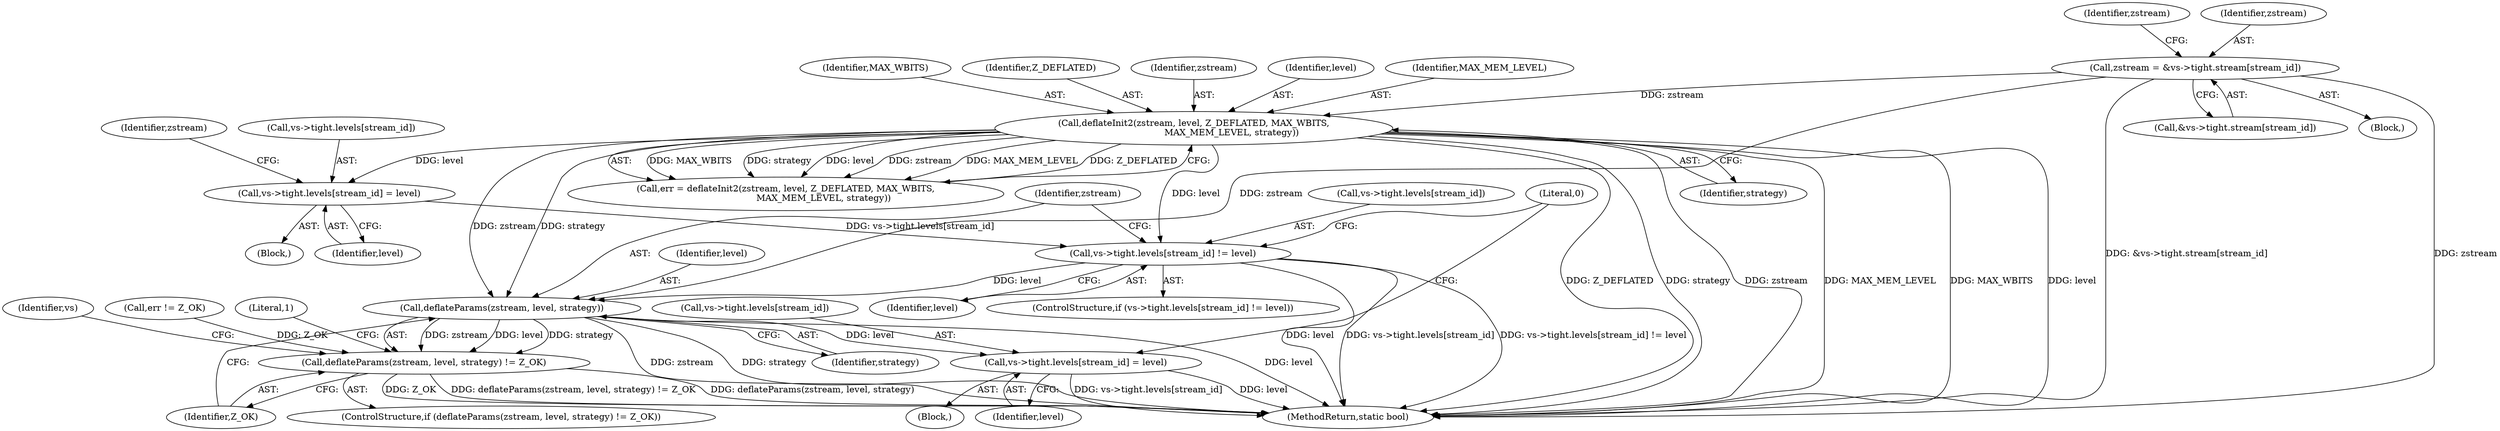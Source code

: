 digraph "0_qemu_9f64916da20eea67121d544698676295bbb105a7_0@array" {
"1000531" [label="(Call,vs->tight.levels[stream_id] != level)"];
"1000516" [label="(Call,vs->tight.levels[stream_id] = level)"];
"1000498" [label="(Call,deflateInit2(zstream, level, Z_DEFLATED, MAX_WBITS,\n                           MAX_MEM_LEVEL, strategy))"];
"1000459" [label="(Call,zstream = &vs->tight.stream[stream_id])"];
"1000543" [label="(Call,deflateParams(zstream, level, strategy))"];
"1000542" [label="(Call,deflateParams(zstream, level, strategy) != Z_OK)"];
"1000552" [label="(Call,vs->tight.levels[stream_id] = level)"];
"1000539" [label="(Identifier,level)"];
"1000504" [label="(Identifier,strategy)"];
"1000546" [label="(Identifier,strategy)"];
"1000552" [label="(Call,vs->tight.levels[stream_id] = level)"];
"1000556" [label="(Identifier,vs)"];
"1000461" [label="(Call,&vs->tight.stream[stream_id])"];
"1000560" [label="(Identifier,level)"];
"1000496" [label="(Call,err = deflateInit2(zstream, level, Z_DEFLATED, MAX_WBITS,\n                           MAX_MEM_LEVEL, strategy))"];
"1000506" [label="(Call,err != Z_OK)"];
"1000498" [label="(Call,deflateInit2(zstream, level, Z_DEFLATED, MAX_WBITS,\n                           MAX_MEM_LEVEL, strategy))"];
"1000517" [label="(Call,vs->tight.levels[stream_id])"];
"1000562" [label="(Literal,0)"];
"1000475" [label="(Block,)"];
"1000532" [label="(Call,vs->tight.levels[stream_id])"];
"1000516" [label="(Call,vs->tight.levels[stream_id] = level)"];
"1000472" [label="(Identifier,zstream)"];
"1000553" [label="(Call,vs->tight.levels[stream_id])"];
"1000503" [label="(Identifier,MAX_MEM_LEVEL)"];
"1000457" [label="(Block,)"];
"1000540" [label="(Block,)"];
"1000544" [label="(Identifier,zstream)"];
"1000530" [label="(ControlStructure,if (vs->tight.levels[stream_id] != level))"];
"1000946" [label="(MethodReturn,static bool)"];
"1000541" [label="(ControlStructure,if (deflateParams(zstream, level, strategy) != Z_OK))"];
"1000459" [label="(Call,zstream = &vs->tight.stream[stream_id])"];
"1000502" [label="(Identifier,MAX_WBITS)"];
"1000545" [label="(Identifier,level)"];
"1000527" [label="(Identifier,zstream)"];
"1000501" [label="(Identifier,Z_DEFLATED)"];
"1000531" [label="(Call,vs->tight.levels[stream_id] != level)"];
"1000460" [label="(Identifier,zstream)"];
"1000499" [label="(Identifier,zstream)"];
"1000542" [label="(Call,deflateParams(zstream, level, strategy) != Z_OK)"];
"1000524" [label="(Identifier,level)"];
"1000551" [label="(Literal,1)"];
"1000543" [label="(Call,deflateParams(zstream, level, strategy))"];
"1000500" [label="(Identifier,level)"];
"1000547" [label="(Identifier,Z_OK)"];
"1000531" -> "1000530"  [label="AST: "];
"1000531" -> "1000539"  [label="CFG: "];
"1000532" -> "1000531"  [label="AST: "];
"1000539" -> "1000531"  [label="AST: "];
"1000544" -> "1000531"  [label="CFG: "];
"1000562" -> "1000531"  [label="CFG: "];
"1000531" -> "1000946"  [label="DDG: vs->tight.levels[stream_id] != level"];
"1000531" -> "1000946"  [label="DDG: level"];
"1000531" -> "1000946"  [label="DDG: vs->tight.levels[stream_id]"];
"1000516" -> "1000531"  [label="DDG: vs->tight.levels[stream_id]"];
"1000498" -> "1000531"  [label="DDG: level"];
"1000531" -> "1000543"  [label="DDG: level"];
"1000516" -> "1000475"  [label="AST: "];
"1000516" -> "1000524"  [label="CFG: "];
"1000517" -> "1000516"  [label="AST: "];
"1000524" -> "1000516"  [label="AST: "];
"1000527" -> "1000516"  [label="CFG: "];
"1000498" -> "1000516"  [label="DDG: level"];
"1000498" -> "1000496"  [label="AST: "];
"1000498" -> "1000504"  [label="CFG: "];
"1000499" -> "1000498"  [label="AST: "];
"1000500" -> "1000498"  [label="AST: "];
"1000501" -> "1000498"  [label="AST: "];
"1000502" -> "1000498"  [label="AST: "];
"1000503" -> "1000498"  [label="AST: "];
"1000504" -> "1000498"  [label="AST: "];
"1000496" -> "1000498"  [label="CFG: "];
"1000498" -> "1000946"  [label="DDG: MAX_MEM_LEVEL"];
"1000498" -> "1000946"  [label="DDG: MAX_WBITS"];
"1000498" -> "1000946"  [label="DDG: zstream"];
"1000498" -> "1000946"  [label="DDG: level"];
"1000498" -> "1000946"  [label="DDG: Z_DEFLATED"];
"1000498" -> "1000946"  [label="DDG: strategy"];
"1000498" -> "1000496"  [label="DDG: MAX_WBITS"];
"1000498" -> "1000496"  [label="DDG: strategy"];
"1000498" -> "1000496"  [label="DDG: level"];
"1000498" -> "1000496"  [label="DDG: zstream"];
"1000498" -> "1000496"  [label="DDG: MAX_MEM_LEVEL"];
"1000498" -> "1000496"  [label="DDG: Z_DEFLATED"];
"1000459" -> "1000498"  [label="DDG: zstream"];
"1000498" -> "1000543"  [label="DDG: zstream"];
"1000498" -> "1000543"  [label="DDG: strategy"];
"1000459" -> "1000457"  [label="AST: "];
"1000459" -> "1000461"  [label="CFG: "];
"1000460" -> "1000459"  [label="AST: "];
"1000461" -> "1000459"  [label="AST: "];
"1000472" -> "1000459"  [label="CFG: "];
"1000459" -> "1000946"  [label="DDG: zstream"];
"1000459" -> "1000946"  [label="DDG: &vs->tight.stream[stream_id]"];
"1000459" -> "1000543"  [label="DDG: zstream"];
"1000543" -> "1000542"  [label="AST: "];
"1000543" -> "1000546"  [label="CFG: "];
"1000544" -> "1000543"  [label="AST: "];
"1000545" -> "1000543"  [label="AST: "];
"1000546" -> "1000543"  [label="AST: "];
"1000547" -> "1000543"  [label="CFG: "];
"1000543" -> "1000946"  [label="DDG: strategy"];
"1000543" -> "1000946"  [label="DDG: level"];
"1000543" -> "1000946"  [label="DDG: zstream"];
"1000543" -> "1000542"  [label="DDG: zstream"];
"1000543" -> "1000542"  [label="DDG: level"];
"1000543" -> "1000542"  [label="DDG: strategy"];
"1000543" -> "1000552"  [label="DDG: level"];
"1000542" -> "1000541"  [label="AST: "];
"1000542" -> "1000547"  [label="CFG: "];
"1000547" -> "1000542"  [label="AST: "];
"1000551" -> "1000542"  [label="CFG: "];
"1000556" -> "1000542"  [label="CFG: "];
"1000542" -> "1000946"  [label="DDG: deflateParams(zstream, level, strategy) != Z_OK"];
"1000542" -> "1000946"  [label="DDG: deflateParams(zstream, level, strategy)"];
"1000542" -> "1000946"  [label="DDG: Z_OK"];
"1000506" -> "1000542"  [label="DDG: Z_OK"];
"1000552" -> "1000540"  [label="AST: "];
"1000552" -> "1000560"  [label="CFG: "];
"1000553" -> "1000552"  [label="AST: "];
"1000560" -> "1000552"  [label="AST: "];
"1000562" -> "1000552"  [label="CFG: "];
"1000552" -> "1000946"  [label="DDG: level"];
"1000552" -> "1000946"  [label="DDG: vs->tight.levels[stream_id]"];
}

